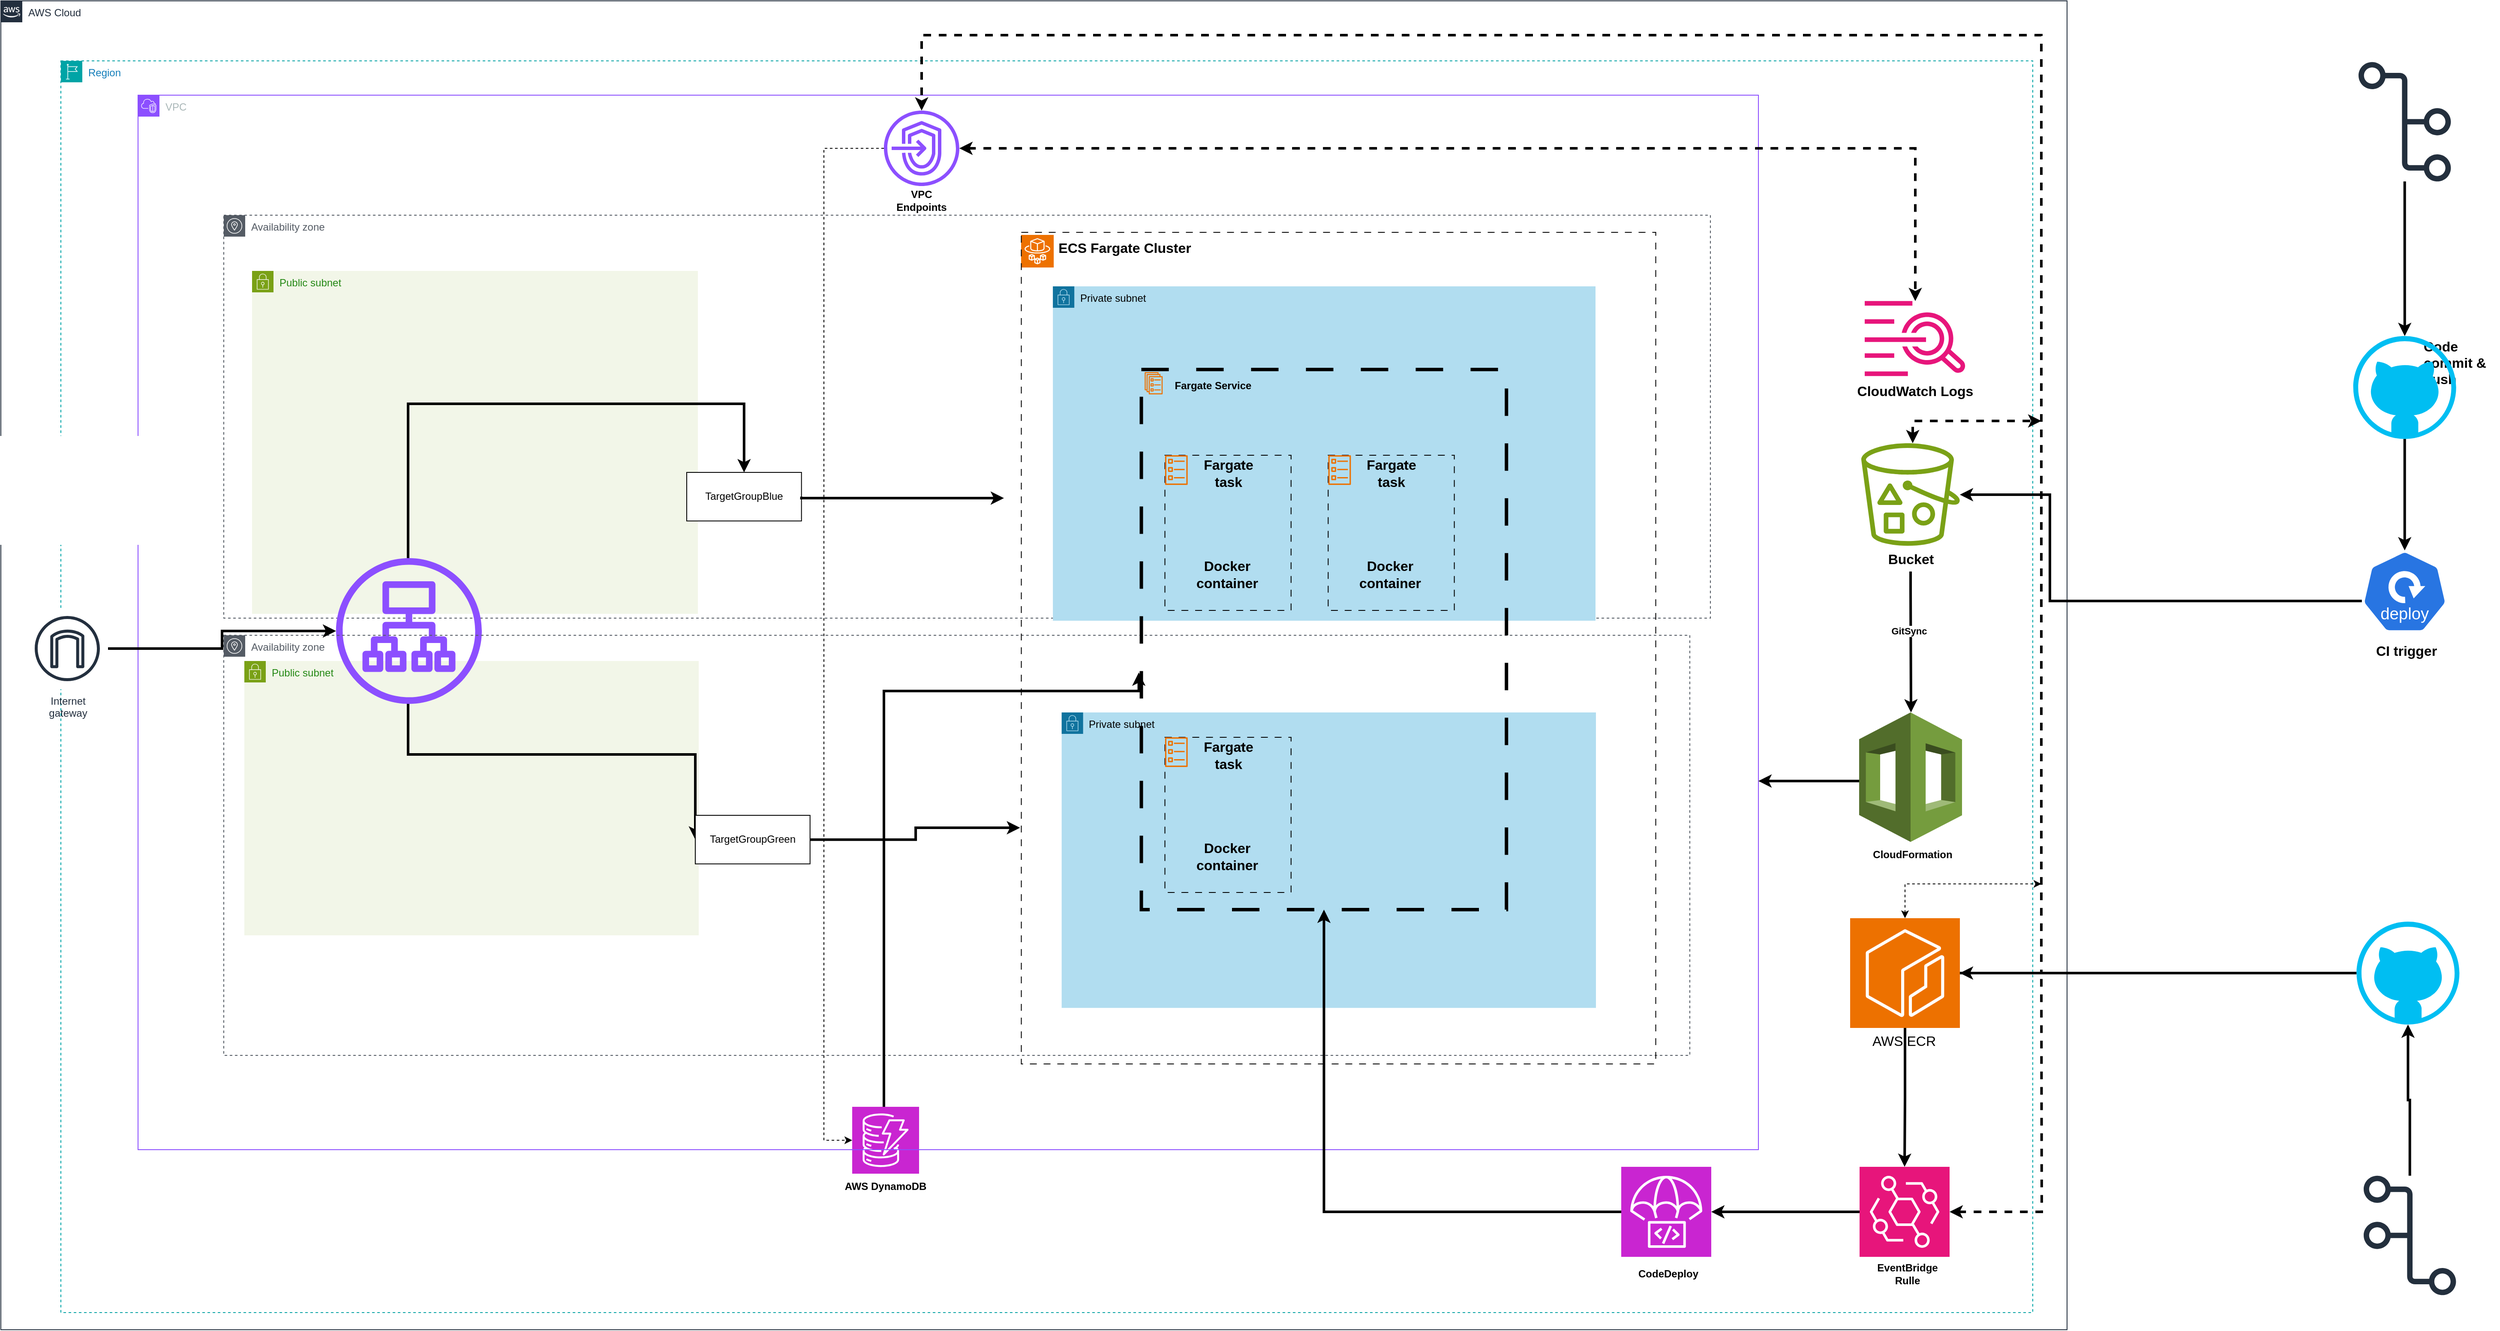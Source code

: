 <mxfile version="28.0.7">
  <diagram name="Network Infrastructure Diagraam" id="ovMnKWPb5PDUAQWrvuxz">
    <mxGraphModel dx="4239" dy="1425" grid="1" gridSize="10" guides="1" tooltips="1" connect="1" arrows="1" fold="1" page="1" pageScale="1" pageWidth="827" pageHeight="1169" math="0" shadow="0">
      <root>
        <mxCell id="0" />
        <mxCell id="1" parent="0" />
        <mxCell id="ZNa6b4LFm4NdDfefMSjD-52" value="AWS Cloud" style="points=[[0,0],[0.25,0],[0.5,0],[0.75,0],[1,0],[1,0.25],[1,0.5],[1,0.75],[1,1],[0.75,1],[0.5,1],[0.25,1],[0,1],[0,0.75],[0,0.5],[0,0.25]];outlineConnect=0;gradientColor=none;html=1;whiteSpace=wrap;fontSize=12;fontStyle=0;container=1;pointerEvents=0;collapsible=0;recursiveResize=0;shape=mxgraph.aws4.group;grIcon=mxgraph.aws4.group_aws_cloud_alt;strokeColor=#232F3E;fillColor=none;verticalAlign=top;align=left;spacingLeft=30;fontColor=#232F3E;dashed=0;" parent="1" vertex="1">
          <mxGeometry x="-890" y="40" width="2410" height="1550" as="geometry" />
        </mxCell>
        <mxCell id="ZNa6b4LFm4NdDfefMSjD-47" value="Public subnet" style="points=[[0,0],[0.25,0],[0.5,0],[0.75,0],[1,0],[1,0.25],[1,0.5],[1,0.75],[1,1],[0.75,1],[0.5,1],[0.25,1],[0,1],[0,0.75],[0,0.5],[0,0.25]];outlineConnect=0;gradientColor=none;html=1;whiteSpace=wrap;fontSize=12;fontStyle=0;container=1;pointerEvents=0;collapsible=0;recursiveResize=0;shape=mxgraph.aws4.group;grIcon=mxgraph.aws4.group_security_group;grStroke=0;strokeColor=#7AA116;fillColor=#F2F6E8;verticalAlign=top;align=left;spacingLeft=30;fontColor=#248814;dashed=0;" parent="ZNa6b4LFm4NdDfefMSjD-52" vertex="1">
          <mxGeometry x="293" y="315" width="520" height="400" as="geometry" />
        </mxCell>
        <mxCell id="ZNa6b4LFm4NdDfefMSjD-54" value="Region" style="points=[[0,0],[0.25,0],[0.5,0],[0.75,0],[1,0],[1,0.25],[1,0.5],[1,0.75],[1,1],[0.75,1],[0.5,1],[0.25,1],[0,1],[0,0.75],[0,0.5],[0,0.25]];outlineConnect=0;gradientColor=none;html=1;whiteSpace=wrap;fontSize=12;fontStyle=0;container=1;pointerEvents=0;collapsible=0;recursiveResize=0;shape=mxgraph.aws4.group;grIcon=mxgraph.aws4.group_region;strokeColor=#00A4A6;fillColor=none;verticalAlign=top;align=left;spacingLeft=30;fontColor=#147EBA;dashed=1;" parent="ZNa6b4LFm4NdDfefMSjD-52" vertex="1">
          <mxGeometry x="70" y="70" width="2300" height="1460" as="geometry" />
        </mxCell>
        <mxCell id="ZNa6b4LFm4NdDfefMSjD-108" value="" style="group" parent="ZNa6b4LFm4NdDfefMSjD-54" vertex="1" connectable="0">
          <mxGeometry x="2100" y="446" width="115.0" height="149.6" as="geometry" />
        </mxCell>
        <mxCell id="8HOcggQjrrimFrXnMr3Y-37" style="edgeStyle=orthogonalEdgeStyle;rounded=0;orthogonalLoop=1;jettySize=auto;html=1;dashed=1;startArrow=classic;startFill=1;strokeWidth=3;" edge="1" parent="ZNa6b4LFm4NdDfefMSjD-108" source="ZNa6b4LFm4NdDfefMSjD-104">
          <mxGeometry relative="1" as="geometry">
            <mxPoint x="210" y="-26" as="targetPoint" />
            <Array as="points">
              <mxPoint x="60" y="-26" />
              <mxPoint x="210" y="-26" />
            </Array>
          </mxGeometry>
        </mxCell>
        <mxCell id="ZNa6b4LFm4NdDfefMSjD-104" value="" style="sketch=0;outlineConnect=0;fontColor=#232F3E;gradientColor=none;fillColor=#7AA116;strokeColor=none;dashed=0;verticalLabelPosition=bottom;verticalAlign=top;align=center;html=1;fontSize=12;fontStyle=0;aspect=fixed;pointerEvents=1;shape=mxgraph.aws4.bucket_with_objects;" parent="ZNa6b4LFm4NdDfefMSjD-108" vertex="1">
          <mxGeometry width="115" height="119.6" as="geometry" />
        </mxCell>
        <mxCell id="ZNa6b4LFm4NdDfefMSjD-107" value="&lt;font style=&quot;font-size: 16px;&quot;&gt;&lt;b&gt;Bucket&lt;/b&gt;&lt;/font&gt;" style="text;strokeColor=none;align=center;fillColor=none;html=1;verticalAlign=middle;whiteSpace=wrap;rounded=0;" parent="ZNa6b4LFm4NdDfefMSjD-108" vertex="1">
          <mxGeometry x="27.5" y="119.6" width="60" height="30" as="geometry" />
        </mxCell>
        <mxCell id="ZNa6b4LFm4NdDfefMSjD-131" value="Internet&#xa;gateway" style="sketch=0;outlineConnect=0;fontColor=#232F3E;gradientColor=none;strokeColor=#232F3E;fillColor=#ffffff;dashed=0;verticalLabelPosition=bottom;verticalAlign=top;align=center;html=1;fontSize=12;fontStyle=0;aspect=fixed;shape=mxgraph.aws4.resourceIcon;resIcon=mxgraph.aws4.internet_gateway;" parent="ZNa6b4LFm4NdDfefMSjD-54" vertex="1">
          <mxGeometry x="-40" y="638" width="95" height="95" as="geometry" />
        </mxCell>
        <mxCell id="ZNa6b4LFm4NdDfefMSjD-138" value="" style="group" parent="ZNa6b4LFm4NdDfefMSjD-54" vertex="1" connectable="0">
          <mxGeometry x="2083" y="280" width="160" height="120" as="geometry" />
        </mxCell>
        <mxCell id="ZNa6b4LFm4NdDfefMSjD-136" value="" style="sketch=0;outlineConnect=0;fontColor=#232F3E;gradientColor=none;fillColor=#E7157B;strokeColor=none;dashed=0;verticalLabelPosition=bottom;verticalAlign=top;align=center;html=1;fontSize=12;fontStyle=0;aspect=fixed;pointerEvents=1;shape=mxgraph.aws4.cloudwatch_logs;" parent="ZNa6b4LFm4NdDfefMSjD-138" vertex="1">
          <mxGeometry x="21" width="118" height="87.75" as="geometry" />
        </mxCell>
        <mxCell id="ZNa6b4LFm4NdDfefMSjD-137" value="&lt;font style=&quot;font-size: 16px;&quot;&gt;&lt;b&gt;CloudWatch Logs&lt;/b&gt;&lt;/font&gt;" style="text;strokeColor=none;align=center;fillColor=none;html=1;verticalAlign=middle;whiteSpace=wrap;rounded=0;" parent="ZNa6b4LFm4NdDfefMSjD-138" vertex="1">
          <mxGeometry y="90" width="160" height="30" as="geometry" />
        </mxCell>
        <mxCell id="waD4MCvqAJ1mNzrGoZr5-4" value="" style="group" parent="ZNa6b4LFm4NdDfefMSjD-54" vertex="1" connectable="0">
          <mxGeometry x="2020" y="990" width="195" height="181" as="geometry" />
        </mxCell>
        <mxCell id="waD4MCvqAJ1mNzrGoZr5-3" value="CloudFormation" style="text;strokeColor=none;align=center;fillColor=none;html=1;verticalAlign=middle;whiteSpace=wrap;rounded=0;fontStyle=1" parent="waD4MCvqAJ1mNzrGoZr5-4" vertex="1">
          <mxGeometry x="110" y="-79" width="60" height="30" as="geometry" />
        </mxCell>
        <mxCell id="ZNa6b4LFm4NdDfefMSjD-130" value="" style="group" parent="waD4MCvqAJ1mNzrGoZr5-4" vertex="1" connectable="0">
          <mxGeometry x="67" y="10" width="128" height="158" as="geometry" />
        </mxCell>
        <mxCell id="8HOcggQjrrimFrXnMr3Y-36" style="edgeStyle=orthogonalEdgeStyle;rounded=0;orthogonalLoop=1;jettySize=auto;html=1;dashed=1;startArrow=classic;startFill=1;" edge="1" parent="ZNa6b4LFm4NdDfefMSjD-130" source="ZNa6b4LFm4NdDfefMSjD-113">
          <mxGeometry relative="1" as="geometry">
            <mxPoint x="223" y="-40" as="targetPoint" />
            <Array as="points">
              <mxPoint x="64" y="-40" />
            </Array>
          </mxGeometry>
        </mxCell>
        <mxCell id="ZNa6b4LFm4NdDfefMSjD-113" value="" style="sketch=0;points=[[0,0,0],[0.25,0,0],[0.5,0,0],[0.75,0,0],[1,0,0],[0,1,0],[0.25,1,0],[0.5,1,0],[0.75,1,0],[1,1,0],[0,0.25,0],[0,0.5,0],[0,0.75,0],[1,0.25,0],[1,0.5,0],[1,0.75,0]];outlineConnect=0;fontColor=#232F3E;fillColor=#ED7100;strokeColor=#ffffff;dashed=0;verticalLabelPosition=bottom;verticalAlign=top;align=center;html=1;fontSize=12;fontStyle=0;aspect=fixed;shape=mxgraph.aws4.resourceIcon;resIcon=mxgraph.aws4.ecr;" parent="ZNa6b4LFm4NdDfefMSjD-130" vertex="1">
          <mxGeometry width="128" height="128" as="geometry" />
        </mxCell>
        <mxCell id="ZNa6b4LFm4NdDfefMSjD-129" value="&lt;font style=&quot;font-size: 16px;&quot;&gt;AWS ECR&lt;/font&gt;" style="text;strokeColor=none;align=center;fillColor=none;html=1;verticalAlign=middle;whiteSpace=wrap;rounded=0;" parent="ZNa6b4LFm4NdDfefMSjD-130" vertex="1">
          <mxGeometry x="17.5" y="128" width="90" height="30" as="geometry" />
        </mxCell>
        <mxCell id="8HOcggQjrrimFrXnMr3Y-11" style="edgeStyle=orthogonalEdgeStyle;rounded=0;orthogonalLoop=1;jettySize=auto;html=1;strokeWidth=3;" edge="1" parent="ZNa6b4LFm4NdDfefMSjD-54" source="ZNa6b4LFm4NdDfefMSjD-107" target="waD4MCvqAJ1mNzrGoZr5-2">
          <mxGeometry relative="1" as="geometry">
            <Array as="points">
              <mxPoint x="2158" y="616" />
              <mxPoint x="2158" y="616" />
            </Array>
          </mxGeometry>
        </mxCell>
        <mxCell id="8HOcggQjrrimFrXnMr3Y-12" value="&lt;b&gt;GitSync&lt;/b&gt;&amp;nbsp;" style="edgeLabel;html=1;align=center;verticalAlign=middle;resizable=0;points=[];" vertex="1" connectable="0" parent="8HOcggQjrrimFrXnMr3Y-11">
          <mxGeometry x="-0.016" y="3" relative="1" as="geometry">
            <mxPoint x="-4" y="-11" as="offset" />
          </mxGeometry>
        </mxCell>
        <mxCell id="8HOcggQjrrimFrXnMr3Y-17" value="" style="group" vertex="1" connectable="0" parent="ZNa6b4LFm4NdDfefMSjD-54">
          <mxGeometry x="1820" y="1290" width="105" height="140" as="geometry" />
        </mxCell>
        <mxCell id="waD4MCvqAJ1mNzrGoZr5-8" value="" style="sketch=0;points=[[0,0,0],[0.25,0,0],[0.5,0,0],[0.75,0,0],[1,0,0],[0,1,0],[0.25,1,0],[0.5,1,0],[0.75,1,0],[1,1,0],[0,0.25,0],[0,0.5,0],[0,0.75,0],[1,0.25,0],[1,0.5,0],[1,0.75,0]];outlineConnect=0;fontColor=#232F3E;fillColor=#C925D1;strokeColor=#ffffff;dashed=0;verticalLabelPosition=bottom;verticalAlign=top;align=center;html=1;fontSize=12;fontStyle=0;aspect=fixed;shape=mxgraph.aws4.resourceIcon;resIcon=mxgraph.aws4.codedeploy;" parent="8HOcggQjrrimFrXnMr3Y-17" vertex="1">
          <mxGeometry width="105" height="105" as="geometry" />
        </mxCell>
        <mxCell id="waD4MCvqAJ1mNzrGoZr5-9" value="CodeDeploy" style="text;strokeColor=none;align=center;fillColor=none;html=1;verticalAlign=middle;whiteSpace=wrap;rounded=0;fontStyle=1" parent="8HOcggQjrrimFrXnMr3Y-17" vertex="1">
          <mxGeometry x="25" y="110" width="60" height="30" as="geometry" />
        </mxCell>
        <mxCell id="8HOcggQjrrimFrXnMr3Y-20" style="edgeStyle=orthogonalEdgeStyle;rounded=0;orthogonalLoop=1;jettySize=auto;html=1;exitX=0;exitY=0.5;exitDx=0;exitDy=0;exitPerimeter=0;entryX=1;entryY=0.5;entryDx=0;entryDy=0;entryPerimeter=0;strokeWidth=3;" edge="1" parent="ZNa6b4LFm4NdDfefMSjD-54" source="8HOcggQjrrimFrXnMr3Y-18" target="waD4MCvqAJ1mNzrGoZr5-8">
          <mxGeometry relative="1" as="geometry" />
        </mxCell>
        <mxCell id="8HOcggQjrrimFrXnMr3Y-21" value="" style="group" vertex="1" connectable="0" parent="ZNa6b4LFm4NdDfefMSjD-54">
          <mxGeometry x="2098" y="1290" width="105" height="140" as="geometry" />
        </mxCell>
        <mxCell id="8HOcggQjrrimFrXnMr3Y-33" style="edgeStyle=orthogonalEdgeStyle;rounded=0;orthogonalLoop=1;jettySize=auto;html=1;strokeWidth=3;dashed=1;endArrow=none;endFill=0;startArrow=classic;startFill=1;" edge="1" parent="8HOcggQjrrimFrXnMr3Y-21" source="8HOcggQjrrimFrXnMr3Y-18">
          <mxGeometry relative="1" as="geometry">
            <mxPoint x="212" y="-230" as="targetPoint" />
          </mxGeometry>
        </mxCell>
        <mxCell id="8HOcggQjrrimFrXnMr3Y-18" value="" style="sketch=0;points=[[0,0,0],[0.25,0,0],[0.5,0,0],[0.75,0,0],[1,0,0],[0,1,0],[0.25,1,0],[0.5,1,0],[0.75,1,0],[1,1,0],[0,0.25,0],[0,0.5,0],[0,0.75,0],[1,0.25,0],[1,0.5,0],[1,0.75,0]];outlineConnect=0;fontColor=#232F3E;fillColor=#E7157B;strokeColor=#ffffff;dashed=0;verticalLabelPosition=bottom;verticalAlign=top;align=center;html=1;fontSize=12;fontStyle=0;aspect=fixed;shape=mxgraph.aws4.resourceIcon;resIcon=mxgraph.aws4.eventbridge;" vertex="1" parent="8HOcggQjrrimFrXnMr3Y-21">
          <mxGeometry width="105" height="105" as="geometry" />
        </mxCell>
        <mxCell id="8HOcggQjrrimFrXnMr3Y-19" value="EventBridge Rulle" style="text;strokeColor=none;align=center;fillColor=none;html=1;verticalAlign=middle;whiteSpace=wrap;rounded=0;fontStyle=1" vertex="1" parent="8HOcggQjrrimFrXnMr3Y-21">
          <mxGeometry x="26" y="110" width="60" height="30" as="geometry" />
        </mxCell>
        <mxCell id="waD4MCvqAJ1mNzrGoZr5-2" value="" style="outlineConnect=0;dashed=0;verticalLabelPosition=bottom;verticalAlign=top;align=center;html=1;shape=mxgraph.aws3.cloudformation;fillColor=#759C3E;gradientColor=none;" parent="ZNa6b4LFm4NdDfefMSjD-54" vertex="1">
          <mxGeometry x="2097.5" y="760" width="120" height="151" as="geometry" />
        </mxCell>
        <mxCell id="8HOcggQjrrimFrXnMr3Y-28" style="edgeStyle=orthogonalEdgeStyle;rounded=0;orthogonalLoop=1;jettySize=auto;html=1;entryX=0.5;entryY=0;entryDx=0;entryDy=0;entryPerimeter=0;strokeWidth=3;" edge="1" parent="ZNa6b4LFm4NdDfefMSjD-54" source="ZNa6b4LFm4NdDfefMSjD-113" target="8HOcggQjrrimFrXnMr3Y-18">
          <mxGeometry relative="1" as="geometry" />
        </mxCell>
        <mxCell id="8HOcggQjrrimFrXnMr3Y-30" value="" style="group" vertex="1" connectable="0" parent="ZNa6b4LFm4NdDfefMSjD-54">
          <mxGeometry x="912" y="1220" width="100" height="108" as="geometry" />
        </mxCell>
        <mxCell id="8HOcggQjrrimFrXnMr3Y-1" value="" style="sketch=0;points=[[0,0,0],[0.25,0,0],[0.5,0,0],[0.75,0,0],[1,0,0],[0,1,0],[0.25,1,0],[0.5,1,0],[0.75,1,0],[1,1,0],[0,0.25,0],[0,0.5,0],[0,0.75,0],[1,0.25,0],[1,0.5,0],[1,0.75,0]];outlineConnect=0;fontColor=#232F3E;fillColor=#C925D1;strokeColor=#ffffff;dashed=0;verticalLabelPosition=bottom;verticalAlign=top;align=center;html=1;fontSize=12;fontStyle=0;aspect=fixed;shape=mxgraph.aws4.resourceIcon;resIcon=mxgraph.aws4.dynamodb;" vertex="1" parent="8HOcggQjrrimFrXnMr3Y-30">
          <mxGeometry x="11" width="78" height="78" as="geometry" />
        </mxCell>
        <mxCell id="8HOcggQjrrimFrXnMr3Y-2" value="&lt;b&gt;AWS DynamoDB&lt;/b&gt;" style="text;strokeColor=none;align=center;fillColor=none;html=1;verticalAlign=middle;whiteSpace=wrap;rounded=0;" vertex="1" parent="8HOcggQjrrimFrXnMr3Y-30">
          <mxGeometry y="78" width="100" height="30" as="geometry" />
        </mxCell>
        <mxCell id="ZNa6b4LFm4NdDfefMSjD-55" value="VPC" style="points=[[0,0],[0.25,0],[0.5,0],[0.75,0],[1,0],[1,0.25],[1,0.5],[1,0.75],[1,1],[0.75,1],[0.5,1],[0.25,1],[0,1],[0,0.75],[0,0.5],[0,0.25]];outlineConnect=0;gradientColor=none;html=1;whiteSpace=wrap;fontSize=12;fontStyle=0;container=1;pointerEvents=0;collapsible=0;recursiveResize=0;shape=mxgraph.aws4.group;grIcon=mxgraph.aws4.group_vpc2;strokeColor=#8C4FFF;fillColor=none;verticalAlign=top;align=left;spacingLeft=30;fontColor=#AAB7B8;dashed=0;" parent="1" vertex="1">
          <mxGeometry x="-730" y="150" width="1890" height="1230" as="geometry" />
        </mxCell>
        <mxCell id="ZNa6b4LFm4NdDfefMSjD-101" value="Public subnet" style="points=[[0,0],[0.25,0],[0.5,0],[0.75,0],[1,0],[1,0.25],[1,0.5],[1,0.75],[1,1],[0.75,1],[0.5,1],[0.25,1],[0,1],[0,0.75],[0,0.5],[0,0.25]];outlineConnect=0;gradientColor=none;html=1;whiteSpace=wrap;fontSize=12;fontStyle=0;container=1;pointerEvents=0;collapsible=0;recursiveResize=0;shape=mxgraph.aws4.group;grIcon=mxgraph.aws4.group_security_group;grStroke=0;strokeColor=#7AA116;fillColor=#F2F6E8;verticalAlign=top;align=left;spacingLeft=30;fontColor=#248814;dashed=0;" parent="ZNa6b4LFm4NdDfefMSjD-55" vertex="1">
          <mxGeometry x="124" y="660" width="530" height="320" as="geometry" />
        </mxCell>
        <mxCell id="ZNa6b4LFm4NdDfefMSjD-14" value="TargetGroupBlue" style="rounded=0;whiteSpace=wrap;html=1;" parent="ZNa6b4LFm4NdDfefMSjD-55" vertex="1">
          <mxGeometry x="640.002" y="440.0" width="133.846" height="56.667" as="geometry" />
        </mxCell>
        <mxCell id="ZNa6b4LFm4NdDfefMSjD-103" style="edgeStyle=orthogonalEdgeStyle;rounded=0;orthogonalLoop=1;jettySize=auto;html=1;strokeWidth=3;entryX=0;entryY=0.5;entryDx=0;entryDy=0;" parent="ZNa6b4LFm4NdDfefMSjD-55" target="ZNa6b4LFm4NdDfefMSjD-15" edge="1">
          <mxGeometry relative="1" as="geometry">
            <mxPoint x="315" y="708.998" as="sourcePoint" />
            <mxPoint x="950" y="570" as="targetPoint" />
            <Array as="points">
              <mxPoint x="315" y="769" />
            </Array>
          </mxGeometry>
        </mxCell>
        <mxCell id="ZNa6b4LFm4NdDfefMSjD-102" style="edgeStyle=orthogonalEdgeStyle;rounded=0;orthogonalLoop=1;jettySize=auto;html=1;strokeWidth=3;" parent="ZNa6b4LFm4NdDfefMSjD-55" source="ZNa6b4LFm4NdDfefMSjD-115" target="ZNa6b4LFm4NdDfefMSjD-14" edge="1">
          <mxGeometry relative="1" as="geometry">
            <mxPoint x="365" y="749.8" as="sourcePoint" />
            <mxPoint x="599.998" y="567.8" as="targetPoint" />
            <Array as="points">
              <mxPoint x="315" y="360" />
            </Array>
          </mxGeometry>
        </mxCell>
        <mxCell id="ZNa6b4LFm4NdDfefMSjD-117" value="Availability zone" style="sketch=0;outlineConnect=0;gradientColor=none;html=1;whiteSpace=wrap;fontSize=12;fontStyle=0;shape=mxgraph.aws4.group;grIcon=mxgraph.aws4.group_availability_zone;strokeColor=#545B64;fillColor=none;verticalAlign=top;align=left;spacingLeft=30;fontColor=#545B64;dashed=1;" parent="ZNa6b4LFm4NdDfefMSjD-55" vertex="1">
          <mxGeometry x="100" y="140" width="1734" height="470" as="geometry" />
        </mxCell>
        <mxCell id="ZNa6b4LFm4NdDfefMSjD-115" value="" style="sketch=0;outlineConnect=0;fontColor=#232F3E;gradientColor=none;fillColor=#8C4FFF;strokeColor=none;dashed=0;verticalLabelPosition=bottom;verticalAlign=top;align=center;html=1;fontSize=12;fontStyle=0;aspect=fixed;pointerEvents=1;shape=mxgraph.aws4.application_load_balancer;" parent="ZNa6b4LFm4NdDfefMSjD-55" vertex="1">
          <mxGeometry x="231" y="540" width="170" height="170" as="geometry" />
        </mxCell>
        <mxCell id="ZNa6b4LFm4NdDfefMSjD-15" value="TargetGroupGreen" style="rounded=0;whiteSpace=wrap;html=1;" parent="ZNa6b4LFm4NdDfefMSjD-55" vertex="1">
          <mxGeometry x="649.996" y="840" width="133.846" height="56.667" as="geometry" />
        </mxCell>
        <mxCell id="waD4MCvqAJ1mNzrGoZr5-14" value="Availability zone" style="sketch=0;outlineConnect=0;gradientColor=none;html=1;whiteSpace=wrap;fontSize=12;fontStyle=0;shape=mxgraph.aws4.group;grIcon=mxgraph.aws4.group_availability_zone;strokeColor=#545B64;fillColor=none;verticalAlign=top;align=left;spacingLeft=30;fontColor=#545B64;dashed=1;" parent="ZNa6b4LFm4NdDfefMSjD-55" vertex="1">
          <mxGeometry x="100" y="630" width="1710" height="490" as="geometry" />
        </mxCell>
        <mxCell id="8HOcggQjrrimFrXnMr3Y-24" value="" style="group" vertex="1" connectable="0" parent="ZNa6b4LFm4NdDfefMSjD-55">
          <mxGeometry x="870" y="18" width="88" height="120" as="geometry" />
        </mxCell>
        <mxCell id="8HOcggQjrrimFrXnMr3Y-22" value="" style="sketch=0;outlineConnect=0;fontColor=#232F3E;gradientColor=none;fillColor=#8C4FFF;strokeColor=none;dashed=0;verticalLabelPosition=bottom;verticalAlign=top;align=center;html=1;fontSize=12;fontStyle=0;aspect=fixed;pointerEvents=1;shape=mxgraph.aws4.endpoints;" vertex="1" parent="8HOcggQjrrimFrXnMr3Y-24">
          <mxGeometry width="88" height="88" as="geometry" />
        </mxCell>
        <mxCell id="8HOcggQjrrimFrXnMr3Y-23" value="&lt;b&gt;VPC Endpoints&lt;/b&gt;" style="text;strokeColor=none;align=center;fillColor=none;html=1;verticalAlign=middle;whiteSpace=wrap;rounded=0;" vertex="1" parent="8HOcggQjrrimFrXnMr3Y-24">
          <mxGeometry x="14" y="90" width="60" height="30" as="geometry" />
        </mxCell>
        <mxCell id="ZNa6b4LFm4NdDfefMSjD-61" value="" style="sketch=0;points=[[0,0,0],[0.25,0,0],[0.5,0,0],[0.75,0,0],[1,0,0],[0,1,0],[0.25,1,0],[0.5,1,0],[0.75,1,0],[1,1,0],[0,0.25,0],[0,0.5,0],[0,0.75,0],[1,0.25,0],[1,0.5,0],[1,0.75,0]];outlineConnect=0;fontColor=#232F3E;fillColor=#ED7100;strokeColor=#ffffff;dashed=0;verticalLabelPosition=bottom;verticalAlign=top;align=center;html=1;fontSize=12;fontStyle=0;aspect=fixed;shape=mxgraph.aws4.resourceIcon;resIcon=mxgraph.aws4.fargate;" parent="1" vertex="1">
          <mxGeometry x="300" y="313" width="38.06" height="38.06" as="geometry" />
        </mxCell>
        <mxCell id="ZNa6b4LFm4NdDfefMSjD-21" value="&lt;font style=&quot;color: light-dark(rgb(0, 0, 0), rgb(216, 109, 12)); font-size: 16px;&quot;&gt;&lt;b&gt;ECS Fargate Cluster&lt;/b&gt;&lt;/font&gt;" style="text;strokeColor=none;align=center;fillColor=none;html=1;verticalAlign=middle;whiteSpace=wrap;rounded=0;" parent="1" vertex="1">
          <mxGeometry x="341" y="313" width="160" height="30" as="geometry" />
        </mxCell>
        <mxCell id="ZNa6b4LFm4NdDfefMSjD-76" value="" style="group" parent="1" vertex="1" connectable="0">
          <mxGeometry x="260.27" y="590" width="780" height="690" as="geometry" />
        </mxCell>
        <mxCell id="ZNa6b4LFm4NdDfefMSjD-19" value="" style="rounded=0;whiteSpace=wrap;html=1;strokeColor=light-dark(#000000,#D86D0C);fillColor=none;dashed=1;dashPattern=8 8;" parent="ZNa6b4LFm4NdDfefMSjD-76" vertex="1">
          <mxGeometry x="40" y="-280" width="740" height="970" as="geometry" />
        </mxCell>
        <mxCell id="ZNa6b4LFm4NdDfefMSjD-64" value="Private subnet" style="points=[[0,0],[0.25,0],[0.5,0],[0.75,0],[1,0],[1,0.25],[1,0.5],[1,0.75],[1,1],[0.75,1],[0.5,1],[0.25,1],[0,1],[0,0.75],[0,0.5],[0,0.25]];outlineConnect=0;html=1;whiteSpace=wrap;fontSize=12;fontStyle=0;container=1;pointerEvents=0;collapsible=0;recursiveResize=0;shape=mxgraph.aws4.group;grIcon=mxgraph.aws4.group_security_group;grStroke=0;strokeColor=#10739e;fillColor=#b1ddf0;verticalAlign=top;align=left;spacingLeft=30;dashed=0;" parent="ZNa6b4LFm4NdDfefMSjD-76" vertex="1">
          <mxGeometry x="87.062" y="280" width="623.178" height="344.61" as="geometry" />
        </mxCell>
        <mxCell id="ZNa6b4LFm4NdDfefMSjD-48" value="Private subnet" style="points=[[0,0],[0.25,0],[0.5,0],[0.75,0],[1,0],[1,0.25],[1,0.5],[1,0.75],[1,1],[0.75,1],[0.5,1],[0.25,1],[0,1],[0,0.75],[0,0.5],[0,0.25]];outlineConnect=0;html=1;whiteSpace=wrap;fontSize=12;fontStyle=0;container=1;pointerEvents=0;collapsible=0;recursiveResize=0;shape=mxgraph.aws4.group;grIcon=mxgraph.aws4.group_security_group;grStroke=0;fillColor=#b1ddf0;verticalAlign=top;align=left;spacingLeft=30;strokeWidth=4;perimeterSpacing=4;strokeColor=#10739e;gradientColor=none;" parent="ZNa6b4LFm4NdDfefMSjD-76" vertex="1">
          <mxGeometry x="76.815" y="-217" width="632.915" height="390" as="geometry" />
        </mxCell>
        <mxCell id="ZNa6b4LFm4NdDfefMSjD-23" value="" style="rounded=0;whiteSpace=wrap;html=1;strokeColor=light-dark(#000000,#D86D0C);strokeWidth=4;fillColor=none;dashed=1;dashPattern=8 8;" parent="ZNa6b4LFm4NdDfefMSjD-76" vertex="1">
          <mxGeometry x="180" y="-120" width="425.87" height="630" as="geometry" />
        </mxCell>
        <mxCell id="ZNa6b4LFm4NdDfefMSjD-24" value="&lt;font style=&quot;color: light-dark(rgb(0, 0, 0), rgb(216, 109, 12));&quot;&gt;Fargate Service&lt;/font&gt;" style="text;strokeColor=none;align=center;fillColor=none;html=1;verticalAlign=middle;whiteSpace=wrap;rounded=0;fontStyle=1" parent="ZNa6b4LFm4NdDfefMSjD-76" vertex="1">
          <mxGeometry x="207.87" y="-116" width="112.13" height="30" as="geometry" />
        </mxCell>
        <mxCell id="ZNa6b4LFm4NdDfefMSjD-22" value="" style="sketch=0;outlineConnect=0;fontColor=#232F3E;gradientColor=none;fillColor=#ED7100;strokeColor=none;dashed=0;verticalLabelPosition=bottom;verticalAlign=top;align=center;html=1;fontSize=12;fontStyle=0;aspect=fixed;pointerEvents=1;shape=mxgraph.aws4.ecs_service;" parent="ZNa6b4LFm4NdDfefMSjD-76" vertex="1">
          <mxGeometry x="183.82" y="-116.94" width="21.054" height="25.913" as="geometry" />
        </mxCell>
        <mxCell id="ZNa6b4LFm4NdDfefMSjD-93" value="" style="group" parent="ZNa6b4LFm4NdDfefMSjD-76" vertex="1" connectable="0">
          <mxGeometry x="354.631" width="103.863" height="140" as="geometry" />
        </mxCell>
        <mxCell id="ZNa6b4LFm4NdDfefMSjD-173" value="" style="group" parent="ZNa6b4LFm4NdDfefMSjD-76" vertex="1" connectable="0">
          <mxGeometry x="207.496" y="309" width="181.76" height="181" as="geometry" />
        </mxCell>
        <mxCell id="ZNa6b4LFm4NdDfefMSjD-174" value="" style="group" parent="ZNa6b4LFm4NdDfefMSjD-173" vertex="1" connectable="0">
          <mxGeometry x="34.621" y="50" width="89.08" height="100" as="geometry" />
        </mxCell>
        <mxCell id="ZNa6b4LFm4NdDfefMSjD-175" value="" style="shape=image;html=1;verticalAlign=top;verticalLabelPosition=bottom;labelBackgroundColor=#ffffff;imageAspect=0;aspect=fixed;image=https://cdn1.iconfinder.com/data/icons/unicons-line-vol-3/24/docker-128.png;imageBackground=none;noLabel=0;" parent="ZNa6b4LFm4NdDfefMSjD-174" vertex="1">
          <mxGeometry x="10.386" width="58.567" height="58.567" as="geometry" />
        </mxCell>
        <mxCell id="ZNa6b4LFm4NdDfefMSjD-176" value="&lt;font style=&quot;font-size: 16px;&quot;&gt;&lt;b&gt;Docker container&lt;/b&gt;&lt;/font&gt;" style="text;strokeColor=none;align=center;fillColor=none;html=1;verticalAlign=middle;whiteSpace=wrap;rounded=0;" parent="ZNa6b4LFm4NdDfefMSjD-174" vertex="1">
          <mxGeometry x="17.131" y="78.571" width="41.114" height="21.429" as="geometry" />
        </mxCell>
        <mxCell id="ZNa6b4LFm4NdDfefMSjD-177" value="``" style="group" parent="ZNa6b4LFm4NdDfefMSjD-173" vertex="1" connectable="0">
          <mxGeometry width="181.76" height="181" as="geometry" />
        </mxCell>
        <mxCell id="ZNa6b4LFm4NdDfefMSjD-178" value="&lt;span style=&quot;white-space: pre;&quot;&gt;&#x9;&lt;/span&gt;&lt;span style=&quot;white-space: pre;&quot;&gt;&#x9;&lt;/span&gt;" style="rounded=0;whiteSpace=wrap;html=1;dashed=1;dashPattern=8 8;fillColor=none;strokeColor=light-dark(#000000,#F47E10);" parent="ZNa6b4LFm4NdDfefMSjD-177" vertex="1">
          <mxGeometry width="147.139" height="181" as="geometry" />
        </mxCell>
        <mxCell id="ZNa6b4LFm4NdDfefMSjD-179" value="" style="sketch=0;outlineConnect=0;fontColor=#232F3E;gradientColor=none;fillColor=#ED7100;strokeColor=none;dashed=0;verticalLabelPosition=bottom;verticalAlign=top;align=center;html=1;fontSize=12;fontStyle=0;aspect=fixed;pointerEvents=1;shape=mxgraph.aws4.ecs_task;" parent="ZNa6b4LFm4NdDfefMSjD-177" vertex="1">
          <mxGeometry width="26.684" height="34.621" as="geometry" />
        </mxCell>
        <mxCell id="ZNa6b4LFm4NdDfefMSjD-180" value="&lt;font style=&quot;font-size: 16px;&quot;&gt;&lt;b&gt;Fargate task&lt;/b&gt;&lt;/font&gt;" style="text;strokeColor=none;align=center;fillColor=none;html=1;verticalAlign=middle;whiteSpace=wrap;rounded=0;" parent="ZNa6b4LFm4NdDfefMSjD-177" vertex="1">
          <mxGeometry x="26.926" y="2.2" width="94.247" height="37.15" as="geometry" />
        </mxCell>
        <mxCell id="ZNa6b4LFm4NdDfefMSjD-181" value="" style="group" parent="ZNa6b4LFm4NdDfefMSjD-76" vertex="1" connectable="0">
          <mxGeometry x="207.496" y="-20" width="181.76" height="181" as="geometry" />
        </mxCell>
        <mxCell id="ZNa6b4LFm4NdDfefMSjD-182" value="" style="group" parent="ZNa6b4LFm4NdDfefMSjD-181" vertex="1" connectable="0">
          <mxGeometry x="34.621" y="50" width="89.08" height="100" as="geometry" />
        </mxCell>
        <mxCell id="ZNa6b4LFm4NdDfefMSjD-183" value="" style="shape=image;html=1;verticalAlign=top;verticalLabelPosition=bottom;labelBackgroundColor=#ffffff;imageAspect=0;aspect=fixed;image=https://cdn1.iconfinder.com/data/icons/unicons-line-vol-3/24/docker-128.png;imageBackground=none;noLabel=0;" parent="ZNa6b4LFm4NdDfefMSjD-182" vertex="1">
          <mxGeometry x="10.386" width="58.567" height="58.567" as="geometry" />
        </mxCell>
        <mxCell id="ZNa6b4LFm4NdDfefMSjD-184" value="&lt;font style=&quot;font-size: 16px;&quot;&gt;&lt;b&gt;Docker container&lt;/b&gt;&lt;/font&gt;" style="text;strokeColor=none;align=center;fillColor=none;html=1;verticalAlign=middle;whiteSpace=wrap;rounded=0;" parent="ZNa6b4LFm4NdDfefMSjD-182" vertex="1">
          <mxGeometry x="17.131" y="78.571" width="41.114" height="21.429" as="geometry" />
        </mxCell>
        <mxCell id="ZNa6b4LFm4NdDfefMSjD-185" value="``" style="group" parent="ZNa6b4LFm4NdDfefMSjD-181" vertex="1" connectable="0">
          <mxGeometry width="181.76" height="181" as="geometry" />
        </mxCell>
        <mxCell id="ZNa6b4LFm4NdDfefMSjD-186" value="&lt;span style=&quot;white-space: pre;&quot;&gt;&#x9;&lt;/span&gt;&lt;span style=&quot;white-space: pre;&quot;&gt;&#x9;&lt;/span&gt;" style="rounded=0;whiteSpace=wrap;html=1;dashed=1;dashPattern=8 8;fillColor=none;strokeColor=light-dark(#000000,#F47E10);" parent="ZNa6b4LFm4NdDfefMSjD-185" vertex="1">
          <mxGeometry width="147.139" height="181" as="geometry" />
        </mxCell>
        <mxCell id="ZNa6b4LFm4NdDfefMSjD-187" value="" style="sketch=0;outlineConnect=0;fontColor=#232F3E;gradientColor=none;fillColor=#ED7100;strokeColor=none;dashed=0;verticalLabelPosition=bottom;verticalAlign=top;align=center;html=1;fontSize=12;fontStyle=0;aspect=fixed;pointerEvents=1;shape=mxgraph.aws4.ecs_task;" parent="ZNa6b4LFm4NdDfefMSjD-185" vertex="1">
          <mxGeometry width="26.684" height="34.621" as="geometry" />
        </mxCell>
        <mxCell id="ZNa6b4LFm4NdDfefMSjD-188" value="&lt;font style=&quot;font-size: 16px;&quot;&gt;&lt;b&gt;Fargate task&lt;/b&gt;&lt;/font&gt;" style="text;strokeColor=none;align=center;fillColor=none;html=1;verticalAlign=middle;whiteSpace=wrap;rounded=0;" parent="ZNa6b4LFm4NdDfefMSjD-185" vertex="1">
          <mxGeometry x="26.926" y="2.2" width="94.247" height="37.15" as="geometry" />
        </mxCell>
        <mxCell id="ZNa6b4LFm4NdDfefMSjD-189" value="" style="group" parent="ZNa6b4LFm4NdDfefMSjD-76" vertex="1" connectable="0">
          <mxGeometry x="397.911" y="-20" width="181.76" height="181" as="geometry" />
        </mxCell>
        <mxCell id="ZNa6b4LFm4NdDfefMSjD-190" value="" style="group" parent="ZNa6b4LFm4NdDfefMSjD-189" vertex="1" connectable="0">
          <mxGeometry x="34.621" y="50" width="89.08" height="100" as="geometry" />
        </mxCell>
        <mxCell id="ZNa6b4LFm4NdDfefMSjD-191" value="" style="shape=image;html=1;verticalAlign=top;verticalLabelPosition=bottom;labelBackgroundColor=#ffffff;imageAspect=0;aspect=fixed;image=https://cdn1.iconfinder.com/data/icons/unicons-line-vol-3/24/docker-128.png;imageBackground=none;noLabel=0;" parent="ZNa6b4LFm4NdDfefMSjD-190" vertex="1">
          <mxGeometry x="10.386" width="58.567" height="58.567" as="geometry" />
        </mxCell>
        <mxCell id="ZNa6b4LFm4NdDfefMSjD-192" value="&lt;font style=&quot;font-size: 16px;&quot;&gt;&lt;b&gt;Docker container&lt;/b&gt;&lt;/font&gt;" style="text;strokeColor=none;align=center;fillColor=none;html=1;verticalAlign=middle;whiteSpace=wrap;rounded=0;" parent="ZNa6b4LFm4NdDfefMSjD-190" vertex="1">
          <mxGeometry x="17.131" y="78.571" width="41.114" height="21.429" as="geometry" />
        </mxCell>
        <mxCell id="ZNa6b4LFm4NdDfefMSjD-193" value="``" style="group" parent="ZNa6b4LFm4NdDfefMSjD-189" vertex="1" connectable="0">
          <mxGeometry width="181.76" height="181" as="geometry" />
        </mxCell>
        <mxCell id="ZNa6b4LFm4NdDfefMSjD-194" value="&lt;span style=&quot;white-space: pre;&quot;&gt;&#x9;&lt;/span&gt;&lt;span style=&quot;white-space: pre;&quot;&gt;&#x9;&lt;/span&gt;" style="rounded=0;whiteSpace=wrap;html=1;dashed=1;dashPattern=8 8;fillColor=none;strokeColor=light-dark(#000000,#F47E10);" parent="ZNa6b4LFm4NdDfefMSjD-193" vertex="1">
          <mxGeometry width="147.139" height="181" as="geometry" />
        </mxCell>
        <mxCell id="ZNa6b4LFm4NdDfefMSjD-195" value="" style="sketch=0;outlineConnect=0;fontColor=#232F3E;gradientColor=none;fillColor=#ED7100;strokeColor=none;dashed=0;verticalLabelPosition=bottom;verticalAlign=top;align=center;html=1;fontSize=12;fontStyle=0;aspect=fixed;pointerEvents=1;shape=mxgraph.aws4.ecs_task;" parent="ZNa6b4LFm4NdDfefMSjD-193" vertex="1">
          <mxGeometry width="26.684" height="34.621" as="geometry" />
        </mxCell>
        <mxCell id="ZNa6b4LFm4NdDfefMSjD-196" value="&lt;font style=&quot;font-size: 16px;&quot;&gt;&lt;b&gt;Fargate task&lt;/b&gt;&lt;/font&gt;" style="text;strokeColor=none;align=center;fillColor=none;html=1;verticalAlign=middle;whiteSpace=wrap;rounded=0;" parent="ZNa6b4LFm4NdDfefMSjD-193" vertex="1">
          <mxGeometry x="26.926" y="2.2" width="94.247" height="37.15" as="geometry" />
        </mxCell>
        <mxCell id="ZNa6b4LFm4NdDfefMSjD-110" style="edgeStyle=orthogonalEdgeStyle;rounded=0;orthogonalLoop=1;jettySize=auto;html=1;exitX=1;exitY=0.5;exitDx=0;exitDy=0;strokeWidth=3;" parent="1" source="ZNa6b4LFm4NdDfefMSjD-14" edge="1">
          <mxGeometry relative="1" as="geometry">
            <mxPoint x="280" y="620" as="targetPoint" />
            <Array as="points">
              <mxPoint x="44" y="620" />
            </Array>
          </mxGeometry>
        </mxCell>
        <mxCell id="ZNa6b4LFm4NdDfefMSjD-121" style="edgeStyle=orthogonalEdgeStyle;rounded=0;orthogonalLoop=1;jettySize=auto;html=1;strokeWidth=3;" parent="1" source="ZNa6b4LFm4NdDfefMSjD-120" target="ZNa6b4LFm4NdDfefMSjD-123" edge="1">
          <mxGeometry relative="1" as="geometry">
            <mxPoint x="1913.842" y="481" as="targetPoint" />
          </mxGeometry>
        </mxCell>
        <mxCell id="ZNa6b4LFm4NdDfefMSjD-120" value="" style="sketch=0;outlineConnect=0;fontColor=#232F3E;gradientColor=none;fillColor=#232F3D;strokeColor=none;dashed=0;verticalLabelPosition=bottom;verticalAlign=top;align=center;html=1;fontSize=12;fontStyle=0;aspect=fixed;pointerEvents=1;shape=mxgraph.aws4.git_repository;" parent="1" vertex="1">
          <mxGeometry x="1860" y="111" width="107.69" height="140" as="geometry" />
        </mxCell>
        <mxCell id="ZNa6b4LFm4NdDfefMSjD-122" value="&lt;font style=&quot;font-size: 16px;&quot;&gt;&lt;b&gt;Code commit &amp;amp; push&lt;/b&gt;&lt;/font&gt;" style="text;strokeColor=none;align=left;fillColor=none;html=1;verticalAlign=middle;whiteSpace=wrap;rounded=0;" parent="1" vertex="1">
          <mxGeometry x="1933.84" y="416.92" width="90" height="90" as="geometry" />
        </mxCell>
        <mxCell id="ZNa6b4LFm4NdDfefMSjD-123" value="" style="verticalLabelPosition=bottom;html=1;verticalAlign=top;align=center;strokeColor=none;fillColor=#00BEF2;shape=mxgraph.azure.github_code;pointerEvents=1;" parent="1" vertex="1">
          <mxGeometry x="1853.85" y="431" width="120" height="120" as="geometry" />
        </mxCell>
        <mxCell id="waD4MCvqAJ1mNzrGoZr5-5" style="edgeStyle=orthogonalEdgeStyle;rounded=0;orthogonalLoop=1;jettySize=auto;html=1;strokeWidth=3;" parent="1" source="ZNa6b4LFm4NdDfefMSjD-125" target="ZNa6b4LFm4NdDfefMSjD-104" edge="1">
          <mxGeometry relative="1" as="geometry">
            <Array as="points">
              <mxPoint x="1500" y="740" />
              <mxPoint x="1500" y="616" />
            </Array>
          </mxGeometry>
        </mxCell>
        <mxCell id="waD4MCvqAJ1mNzrGoZr5-10" style="edgeStyle=orthogonalEdgeStyle;rounded=0;orthogonalLoop=1;jettySize=auto;html=1;strokeWidth=3;exitX=0;exitY=0.5;exitDx=0;exitDy=0;exitPerimeter=0;" parent="1" source="8HOcggQjrrimFrXnMr3Y-6" target="ZNa6b4LFm4NdDfefMSjD-113" edge="1">
          <mxGeometry relative="1" as="geometry">
            <Array as="points" />
            <mxPoint x="1950" y="1180" as="sourcePoint" />
          </mxGeometry>
        </mxCell>
        <mxCell id="ZNa6b4LFm4NdDfefMSjD-125" value="" style="aspect=fixed;sketch=0;html=1;dashed=0;whitespace=wrap;verticalLabelPosition=bottom;verticalAlign=top;fillColor=#2875E2;strokeColor=#ffffff;points=[[0.005,0.63,0],[0.1,0.2,0],[0.9,0.2,0],[0.5,0,0],[0.995,0.63,0],[0.72,0.99,0],[0.5,1,0],[0.28,0.99,0]];shape=mxgraph.kubernetes.icon2;kubernetesLabel=1;prIcon=deploy" parent="1" vertex="1">
          <mxGeometry x="1863.85" y="681" width="100" height="96" as="geometry" />
        </mxCell>
        <mxCell id="ZNa6b4LFm4NdDfefMSjD-127" style="edgeStyle=orthogonalEdgeStyle;rounded=0;orthogonalLoop=1;jettySize=auto;html=1;entryX=0.5;entryY=0;entryDx=0;entryDy=0;entryPerimeter=0;strokeWidth=3;" parent="1" source="ZNa6b4LFm4NdDfefMSjD-123" target="ZNa6b4LFm4NdDfefMSjD-125" edge="1">
          <mxGeometry relative="1" as="geometry" />
        </mxCell>
        <mxCell id="ZNa6b4LFm4NdDfefMSjD-128" value="&lt;font style=&quot;font-size: 16px;&quot;&gt;&lt;b&gt;CI trigger&lt;/b&gt;&lt;/font&gt;" style="text;strokeColor=none;align=center;fillColor=none;html=1;verticalAlign=middle;whiteSpace=wrap;rounded=0;" parent="1" vertex="1">
          <mxGeometry x="1877.84" y="783" width="76.16" height="30" as="geometry" />
        </mxCell>
        <mxCell id="ZNa6b4LFm4NdDfefMSjD-139" style="edgeStyle=orthogonalEdgeStyle;rounded=0;orthogonalLoop=1;jettySize=auto;html=1;strokeWidth=3;" parent="1" source="ZNa6b4LFm4NdDfefMSjD-131" target="ZNa6b4LFm4NdDfefMSjD-115" edge="1">
          <mxGeometry relative="1" as="geometry" />
        </mxCell>
        <mxCell id="ZNa6b4LFm4NdDfefMSjD-199" style="edgeStyle=orthogonalEdgeStyle;rounded=0;orthogonalLoop=1;jettySize=auto;html=1;entryX=-0.002;entryY=0.716;entryDx=0;entryDy=0;entryPerimeter=0;strokeWidth=3;" parent="1" source="ZNa6b4LFm4NdDfefMSjD-15" target="ZNa6b4LFm4NdDfefMSjD-19" edge="1">
          <mxGeometry relative="1" as="geometry" />
        </mxCell>
        <mxCell id="waD4MCvqAJ1mNzrGoZr5-6" style="edgeStyle=orthogonalEdgeStyle;rounded=0;orthogonalLoop=1;jettySize=auto;html=1;strokeWidth=3;" parent="1" source="waD4MCvqAJ1mNzrGoZr5-2" target="ZNa6b4LFm4NdDfefMSjD-55" edge="1">
          <mxGeometry relative="1" as="geometry">
            <Array as="points">
              <mxPoint x="1240" y="950" />
              <mxPoint x="1240" y="950" />
            </Array>
          </mxGeometry>
        </mxCell>
        <mxCell id="waD4MCvqAJ1mNzrGoZr5-11" style="edgeStyle=orthogonalEdgeStyle;rounded=0;orthogonalLoop=1;jettySize=auto;html=1;strokeWidth=3;" parent="1" source="waD4MCvqAJ1mNzrGoZr5-8" target="ZNa6b4LFm4NdDfefMSjD-23" edge="1">
          <mxGeometry relative="1" as="geometry" />
        </mxCell>
        <mxCell id="8HOcggQjrrimFrXnMr3Y-3" style="edgeStyle=orthogonalEdgeStyle;rounded=0;orthogonalLoop=1;jettySize=auto;html=1;entryX=-0.007;entryY=0.561;entryDx=0;entryDy=0;entryPerimeter=0;strokeWidth=3;" edge="1" parent="1" source="8HOcggQjrrimFrXnMr3Y-1" target="ZNa6b4LFm4NdDfefMSjD-23">
          <mxGeometry relative="1" as="geometry">
            <Array as="points">
              <mxPoint x="140" y="845" />
              <mxPoint x="437" y="845" />
            </Array>
          </mxGeometry>
        </mxCell>
        <mxCell id="8HOcggQjrrimFrXnMr3Y-8" value="" style="group;rotation=-180;" vertex="1" connectable="0" parent="1">
          <mxGeometry x="1860" y="980" width="120" height="570" as="geometry" />
        </mxCell>
        <mxCell id="8HOcggQjrrimFrXnMr3Y-4" style="edgeStyle=orthogonalEdgeStyle;rounded=0;orthogonalLoop=1;jettySize=auto;html=1;strokeWidth=3;" edge="1" source="8HOcggQjrrimFrXnMr3Y-5" target="8HOcggQjrrimFrXnMr3Y-6" parent="8HOcggQjrrimFrXnMr3Y-8">
          <mxGeometry relative="1" as="geometry">
            <mxPoint x="60" y="200" as="targetPoint" />
          </mxGeometry>
        </mxCell>
        <mxCell id="8HOcggQjrrimFrXnMr3Y-5" value="" style="sketch=0;outlineConnect=0;fontColor=#232F3E;gradientColor=none;fillColor=#232F3D;strokeColor=none;dashed=0;verticalLabelPosition=bottom;verticalAlign=top;align=center;html=1;fontSize=12;fontStyle=0;aspect=fixed;pointerEvents=1;shape=mxgraph.aws4.git_repository;rotation=-180;" vertex="1" parent="8HOcggQjrrimFrXnMr3Y-8">
          <mxGeometry x="6" y="430" width="107.69" height="140" as="geometry" />
        </mxCell>
        <mxCell id="8HOcggQjrrimFrXnMr3Y-6" value="" style="verticalLabelPosition=bottom;html=1;verticalAlign=top;align=center;strokeColor=none;fillColor=#00BEF2;shape=mxgraph.azure.github_code;pointerEvents=1;rotation=0;" vertex="1" parent="8HOcggQjrrimFrXnMr3Y-8">
          <mxGeometry x="-2.31" y="134" width="120" height="120" as="geometry" />
        </mxCell>
        <mxCell id="8HOcggQjrrimFrXnMr3Y-26" style="edgeStyle=orthogonalEdgeStyle;rounded=0;orthogonalLoop=1;jettySize=auto;html=1;dashed=1;strokeWidth=3;startArrow=classic;startFill=1;" edge="1" parent="1" source="8HOcggQjrrimFrXnMr3Y-22" target="ZNa6b4LFm4NdDfefMSjD-136">
          <mxGeometry relative="1" as="geometry" />
        </mxCell>
        <mxCell id="8HOcggQjrrimFrXnMr3Y-29" style="edgeStyle=orthogonalEdgeStyle;rounded=0;orthogonalLoop=1;jettySize=auto;html=1;dashed=1;" edge="1" parent="1" source="8HOcggQjrrimFrXnMr3Y-22" target="8HOcggQjrrimFrXnMr3Y-1">
          <mxGeometry relative="1" as="geometry">
            <Array as="points">
              <mxPoint x="70" y="212" />
              <mxPoint x="70" y="1369" />
            </Array>
          </mxGeometry>
        </mxCell>
        <mxCell id="8HOcggQjrrimFrXnMr3Y-31" style="edgeStyle=orthogonalEdgeStyle;rounded=0;orthogonalLoop=1;jettySize=auto;html=1;dashed=1;strokeWidth=3;" edge="1" parent="1" source="ZNa6b4LFm4NdDfefMSjD-113" target="8HOcggQjrrimFrXnMr3Y-22">
          <mxGeometry relative="1" as="geometry">
            <Array as="points">
              <mxPoint x="1490" y="1174" />
              <mxPoint x="1490" y="80" />
              <mxPoint x="184" y="80" />
            </Array>
          </mxGeometry>
        </mxCell>
      </root>
    </mxGraphModel>
  </diagram>
</mxfile>
